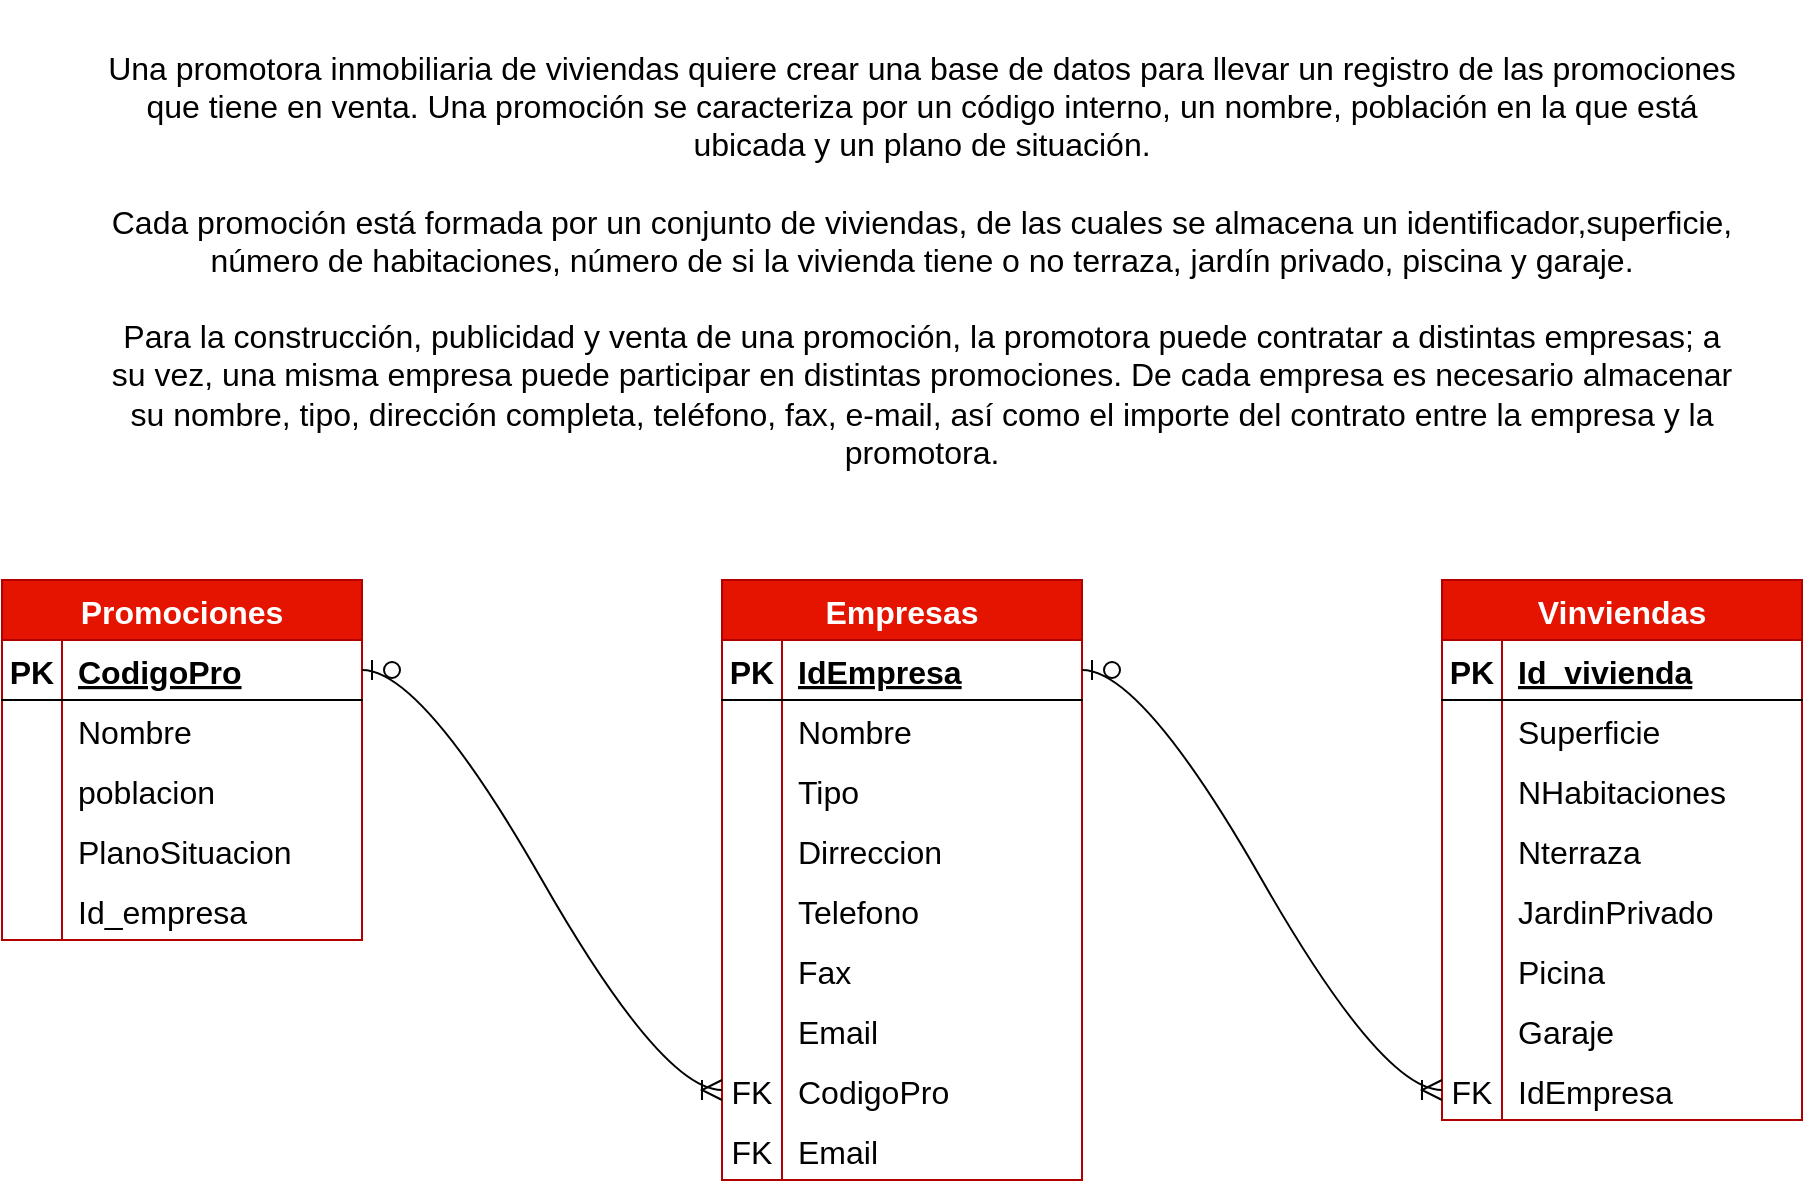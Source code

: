 <mxfile version="20.8.16" type="device"><diagram name="Página-1" id="qUyKsyEbyI2AXvlIV91n"><mxGraphModel dx="1514" dy="1114" grid="1" gridSize="10" guides="1" tooltips="1" connect="1" arrows="1" fold="1" page="0" pageScale="1" pageWidth="1169" pageHeight="827" math="0" shadow="0"><root><mxCell id="0"/><mxCell id="1" parent="0"/><mxCell id="lrRCBM94FA6W2qW3vVTv-1" value="&lt;p style=&quot;margin: 0px;&quot;&gt;Una promotora inmobiliaria de viviendas quiere crear una base de datos para llevar un&amp;nbsp;&lt;span style=&quot;background-color: initial;&quot;&gt;registro de las promociones que tiene en venta. Una promoción se caracteriza por un código interno, un nombre, población en la que está ubicada y un plano de situación.&lt;/span&gt;&lt;/p&gt;&lt;br&gt;&lt;p style=&quot;margin: 0px;&quot;&gt;Cada promoción está formada por un conjunto de viviendas, de las cuales se almacena un identificador,superficie, número de habitaciones, número de si la vivienda tiene o no terraza, jardín privado, piscina y garaje.&lt;/p&gt;&lt;br&gt;&lt;p style=&quot;margin: 0px;&quot;&gt;Para la construcción, publicidad y venta de una promoción, la promotora puede contratar a distintas empresas; a su vez, una misma empresa puede participar en distintas promociones. De cada empresa es necesario almacenar su nombre, tipo, dirección completa, teléfono, fax, e-mail, así como el importe del contrato entre la empresa y la promotora.&lt;/p&gt;" style="text;html=1;strokeColor=none;fillColor=none;align=center;verticalAlign=middle;whiteSpace=wrap;rounded=0;fontSize=16;" vertex="1" parent="1"><mxGeometry x="-220" y="-10" width="820" height="260" as="geometry"/></mxCell><mxCell id="lrRCBM94FA6W2qW3vVTv-3" value="Promociones" style="shape=table;startSize=30;container=1;collapsible=1;childLayout=tableLayout;fixedRows=1;rowLines=0;fontStyle=1;align=center;resizeLast=1;fontSize=16;fillColor=#e51400;fontColor=#ffffff;strokeColor=#B20000;" vertex="1" parent="1"><mxGeometry x="-270" y="280" width="180" height="180" as="geometry"/></mxCell><mxCell id="lrRCBM94FA6W2qW3vVTv-4" value="" style="shape=tableRow;horizontal=0;startSize=0;swimlaneHead=0;swimlaneBody=0;fillColor=none;collapsible=0;dropTarget=0;points=[[0,0.5],[1,0.5]];portConstraint=eastwest;top=0;left=0;right=0;bottom=1;fontSize=16;" vertex="1" parent="lrRCBM94FA6W2qW3vVTv-3"><mxGeometry y="30" width="180" height="30" as="geometry"/></mxCell><mxCell id="lrRCBM94FA6W2qW3vVTv-5" value="PK" style="shape=partialRectangle;connectable=0;fillColor=none;top=0;left=0;bottom=0;right=0;fontStyle=1;overflow=hidden;fontSize=16;" vertex="1" parent="lrRCBM94FA6W2qW3vVTv-4"><mxGeometry width="30" height="30" as="geometry"><mxRectangle width="30" height="30" as="alternateBounds"/></mxGeometry></mxCell><mxCell id="lrRCBM94FA6W2qW3vVTv-6" value="CodigoPro" style="shape=partialRectangle;connectable=0;fillColor=none;top=0;left=0;bottom=0;right=0;align=left;spacingLeft=6;fontStyle=5;overflow=hidden;fontSize=16;" vertex="1" parent="lrRCBM94FA6W2qW3vVTv-4"><mxGeometry x="30" width="150" height="30" as="geometry"><mxRectangle width="150" height="30" as="alternateBounds"/></mxGeometry></mxCell><mxCell id="lrRCBM94FA6W2qW3vVTv-7" value="" style="shape=tableRow;horizontal=0;startSize=0;swimlaneHead=0;swimlaneBody=0;fillColor=none;collapsible=0;dropTarget=0;points=[[0,0.5],[1,0.5]];portConstraint=eastwest;top=0;left=0;right=0;bottom=0;fontSize=16;" vertex="1" parent="lrRCBM94FA6W2qW3vVTv-3"><mxGeometry y="60" width="180" height="30" as="geometry"/></mxCell><mxCell id="lrRCBM94FA6W2qW3vVTv-8" value="" style="shape=partialRectangle;connectable=0;fillColor=none;top=0;left=0;bottom=0;right=0;editable=1;overflow=hidden;fontSize=16;" vertex="1" parent="lrRCBM94FA6W2qW3vVTv-7"><mxGeometry width="30" height="30" as="geometry"><mxRectangle width="30" height="30" as="alternateBounds"/></mxGeometry></mxCell><mxCell id="lrRCBM94FA6W2qW3vVTv-9" value="Nombre" style="shape=partialRectangle;connectable=0;fillColor=none;top=0;left=0;bottom=0;right=0;align=left;spacingLeft=6;overflow=hidden;fontSize=16;" vertex="1" parent="lrRCBM94FA6W2qW3vVTv-7"><mxGeometry x="30" width="150" height="30" as="geometry"><mxRectangle width="150" height="30" as="alternateBounds"/></mxGeometry></mxCell><mxCell id="lrRCBM94FA6W2qW3vVTv-10" value="" style="shape=tableRow;horizontal=0;startSize=0;swimlaneHead=0;swimlaneBody=0;fillColor=none;collapsible=0;dropTarget=0;points=[[0,0.5],[1,0.5]];portConstraint=eastwest;top=0;left=0;right=0;bottom=0;fontSize=16;" vertex="1" parent="lrRCBM94FA6W2qW3vVTv-3"><mxGeometry y="90" width="180" height="30" as="geometry"/></mxCell><mxCell id="lrRCBM94FA6W2qW3vVTv-11" value="" style="shape=partialRectangle;connectable=0;fillColor=none;top=0;left=0;bottom=0;right=0;editable=1;overflow=hidden;fontSize=16;" vertex="1" parent="lrRCBM94FA6W2qW3vVTv-10"><mxGeometry width="30" height="30" as="geometry"><mxRectangle width="30" height="30" as="alternateBounds"/></mxGeometry></mxCell><mxCell id="lrRCBM94FA6W2qW3vVTv-12" value="poblacion" style="shape=partialRectangle;connectable=0;fillColor=none;top=0;left=0;bottom=0;right=0;align=left;spacingLeft=6;overflow=hidden;fontSize=16;" vertex="1" parent="lrRCBM94FA6W2qW3vVTv-10"><mxGeometry x="30" width="150" height="30" as="geometry"><mxRectangle width="150" height="30" as="alternateBounds"/></mxGeometry></mxCell><mxCell id="lrRCBM94FA6W2qW3vVTv-13" value="" style="shape=tableRow;horizontal=0;startSize=0;swimlaneHead=0;swimlaneBody=0;fillColor=none;collapsible=0;dropTarget=0;points=[[0,0.5],[1,0.5]];portConstraint=eastwest;top=0;left=0;right=0;bottom=0;fontSize=16;" vertex="1" parent="lrRCBM94FA6W2qW3vVTv-3"><mxGeometry y="120" width="180" height="30" as="geometry"/></mxCell><mxCell id="lrRCBM94FA6W2qW3vVTv-14" value="" style="shape=partialRectangle;connectable=0;fillColor=none;top=0;left=0;bottom=0;right=0;editable=1;overflow=hidden;fontSize=16;" vertex="1" parent="lrRCBM94FA6W2qW3vVTv-13"><mxGeometry width="30" height="30" as="geometry"><mxRectangle width="30" height="30" as="alternateBounds"/></mxGeometry></mxCell><mxCell id="lrRCBM94FA6W2qW3vVTv-15" value="PlanoSituacion" style="shape=partialRectangle;connectable=0;fillColor=none;top=0;left=0;bottom=0;right=0;align=left;spacingLeft=6;overflow=hidden;fontSize=16;" vertex="1" parent="lrRCBM94FA6W2qW3vVTv-13"><mxGeometry x="30" width="150" height="30" as="geometry"><mxRectangle width="150" height="30" as="alternateBounds"/></mxGeometry></mxCell><mxCell id="lrRCBM94FA6W2qW3vVTv-54" value="" style="shape=tableRow;horizontal=0;startSize=0;swimlaneHead=0;swimlaneBody=0;fillColor=none;collapsible=0;dropTarget=0;points=[[0,0.5],[1,0.5]];portConstraint=eastwest;top=0;left=0;right=0;bottom=0;fontSize=16;" vertex="1" parent="lrRCBM94FA6W2qW3vVTv-3"><mxGeometry y="150" width="180" height="30" as="geometry"/></mxCell><mxCell id="lrRCBM94FA6W2qW3vVTv-55" value="" style="shape=partialRectangle;connectable=0;fillColor=none;top=0;left=0;bottom=0;right=0;editable=1;overflow=hidden;fontSize=16;" vertex="1" parent="lrRCBM94FA6W2qW3vVTv-54"><mxGeometry width="30" height="30" as="geometry"><mxRectangle width="30" height="30" as="alternateBounds"/></mxGeometry></mxCell><mxCell id="lrRCBM94FA6W2qW3vVTv-56" value="Id_empresa" style="shape=partialRectangle;connectable=0;fillColor=none;top=0;left=0;bottom=0;right=0;align=left;spacingLeft=6;overflow=hidden;fontSize=16;" vertex="1" parent="lrRCBM94FA6W2qW3vVTv-54"><mxGeometry x="30" width="150" height="30" as="geometry"><mxRectangle width="150" height="30" as="alternateBounds"/></mxGeometry></mxCell><mxCell id="lrRCBM94FA6W2qW3vVTv-16" value="Vinviendas" style="shape=table;startSize=30;container=1;collapsible=1;childLayout=tableLayout;fixedRows=1;rowLines=0;fontStyle=1;align=center;resizeLast=1;fontSize=16;fillColor=#e51400;fontColor=#ffffff;strokeColor=#B20000;" vertex="1" parent="1"><mxGeometry x="450" y="280" width="180" height="270" as="geometry"/></mxCell><mxCell id="lrRCBM94FA6W2qW3vVTv-17" value="" style="shape=tableRow;horizontal=0;startSize=0;swimlaneHead=0;swimlaneBody=0;fillColor=none;collapsible=0;dropTarget=0;points=[[0,0.5],[1,0.5]];portConstraint=eastwest;top=0;left=0;right=0;bottom=1;fontSize=16;" vertex="1" parent="lrRCBM94FA6W2qW3vVTv-16"><mxGeometry y="30" width="180" height="30" as="geometry"/></mxCell><mxCell id="lrRCBM94FA6W2qW3vVTv-18" value="PK" style="shape=partialRectangle;connectable=0;fillColor=none;top=0;left=0;bottom=0;right=0;fontStyle=1;overflow=hidden;fontSize=16;" vertex="1" parent="lrRCBM94FA6W2qW3vVTv-17"><mxGeometry width="30" height="30" as="geometry"><mxRectangle width="30" height="30" as="alternateBounds"/></mxGeometry></mxCell><mxCell id="lrRCBM94FA6W2qW3vVTv-19" value="Id_vivienda" style="shape=partialRectangle;connectable=0;fillColor=none;top=0;left=0;bottom=0;right=0;align=left;spacingLeft=6;fontStyle=5;overflow=hidden;fontSize=16;" vertex="1" parent="lrRCBM94FA6W2qW3vVTv-17"><mxGeometry x="30" width="150" height="30" as="geometry"><mxRectangle width="150" height="30" as="alternateBounds"/></mxGeometry></mxCell><mxCell id="lrRCBM94FA6W2qW3vVTv-20" value="" style="shape=tableRow;horizontal=0;startSize=0;swimlaneHead=0;swimlaneBody=0;fillColor=none;collapsible=0;dropTarget=0;points=[[0,0.5],[1,0.5]];portConstraint=eastwest;top=0;left=0;right=0;bottom=0;fontSize=16;" vertex="1" parent="lrRCBM94FA6W2qW3vVTv-16"><mxGeometry y="60" width="180" height="30" as="geometry"/></mxCell><mxCell id="lrRCBM94FA6W2qW3vVTv-21" value="" style="shape=partialRectangle;connectable=0;fillColor=none;top=0;left=0;bottom=0;right=0;editable=1;overflow=hidden;fontSize=16;" vertex="1" parent="lrRCBM94FA6W2qW3vVTv-20"><mxGeometry width="30" height="30" as="geometry"><mxRectangle width="30" height="30" as="alternateBounds"/></mxGeometry></mxCell><mxCell id="lrRCBM94FA6W2qW3vVTv-22" value="Superficie" style="shape=partialRectangle;connectable=0;fillColor=none;top=0;left=0;bottom=0;right=0;align=left;spacingLeft=6;overflow=hidden;fontSize=16;" vertex="1" parent="lrRCBM94FA6W2qW3vVTv-20"><mxGeometry x="30" width="150" height="30" as="geometry"><mxRectangle width="150" height="30" as="alternateBounds"/></mxGeometry></mxCell><mxCell id="lrRCBM94FA6W2qW3vVTv-23" value="" style="shape=tableRow;horizontal=0;startSize=0;swimlaneHead=0;swimlaneBody=0;fillColor=none;collapsible=0;dropTarget=0;points=[[0,0.5],[1,0.5]];portConstraint=eastwest;top=0;left=0;right=0;bottom=0;fontSize=16;" vertex="1" parent="lrRCBM94FA6W2qW3vVTv-16"><mxGeometry y="90" width="180" height="30" as="geometry"/></mxCell><mxCell id="lrRCBM94FA6W2qW3vVTv-24" value="" style="shape=partialRectangle;connectable=0;fillColor=none;top=0;left=0;bottom=0;right=0;editable=1;overflow=hidden;fontSize=16;" vertex="1" parent="lrRCBM94FA6W2qW3vVTv-23"><mxGeometry width="30" height="30" as="geometry"><mxRectangle width="30" height="30" as="alternateBounds"/></mxGeometry></mxCell><mxCell id="lrRCBM94FA6W2qW3vVTv-25" value="NHabitaciones" style="shape=partialRectangle;connectable=0;fillColor=none;top=0;left=0;bottom=0;right=0;align=left;spacingLeft=6;overflow=hidden;fontSize=16;" vertex="1" parent="lrRCBM94FA6W2qW3vVTv-23"><mxGeometry x="30" width="150" height="30" as="geometry"><mxRectangle width="150" height="30" as="alternateBounds"/></mxGeometry></mxCell><mxCell id="lrRCBM94FA6W2qW3vVTv-26" value="" style="shape=tableRow;horizontal=0;startSize=0;swimlaneHead=0;swimlaneBody=0;fillColor=none;collapsible=0;dropTarget=0;points=[[0,0.5],[1,0.5]];portConstraint=eastwest;top=0;left=0;right=0;bottom=0;fontSize=16;" vertex="1" parent="lrRCBM94FA6W2qW3vVTv-16"><mxGeometry y="120" width="180" height="30" as="geometry"/></mxCell><mxCell id="lrRCBM94FA6W2qW3vVTv-27" value="" style="shape=partialRectangle;connectable=0;fillColor=none;top=0;left=0;bottom=0;right=0;editable=1;overflow=hidden;fontSize=16;" vertex="1" parent="lrRCBM94FA6W2qW3vVTv-26"><mxGeometry width="30" height="30" as="geometry"><mxRectangle width="30" height="30" as="alternateBounds"/></mxGeometry></mxCell><mxCell id="lrRCBM94FA6W2qW3vVTv-28" value="Nterraza" style="shape=partialRectangle;connectable=0;fillColor=none;top=0;left=0;bottom=0;right=0;align=left;spacingLeft=6;overflow=hidden;fontSize=16;" vertex="1" parent="lrRCBM94FA6W2qW3vVTv-26"><mxGeometry x="30" width="150" height="30" as="geometry"><mxRectangle width="150" height="30" as="alternateBounds"/></mxGeometry></mxCell><mxCell id="lrRCBM94FA6W2qW3vVTv-29" value="" style="shape=tableRow;horizontal=0;startSize=0;swimlaneHead=0;swimlaneBody=0;fillColor=none;collapsible=0;dropTarget=0;points=[[0,0.5],[1,0.5]];portConstraint=eastwest;top=0;left=0;right=0;bottom=0;fontSize=16;" vertex="1" parent="lrRCBM94FA6W2qW3vVTv-16"><mxGeometry y="150" width="180" height="30" as="geometry"/></mxCell><mxCell id="lrRCBM94FA6W2qW3vVTv-30" value="" style="shape=partialRectangle;connectable=0;fillColor=none;top=0;left=0;bottom=0;right=0;editable=1;overflow=hidden;fontSize=16;" vertex="1" parent="lrRCBM94FA6W2qW3vVTv-29"><mxGeometry width="30" height="30" as="geometry"><mxRectangle width="30" height="30" as="alternateBounds"/></mxGeometry></mxCell><mxCell id="lrRCBM94FA6W2qW3vVTv-31" value="JardinPrivado" style="shape=partialRectangle;connectable=0;fillColor=none;top=0;left=0;bottom=0;right=0;align=left;spacingLeft=6;overflow=hidden;fontSize=16;" vertex="1" parent="lrRCBM94FA6W2qW3vVTv-29"><mxGeometry x="30" width="150" height="30" as="geometry"><mxRectangle width="150" height="30" as="alternateBounds"/></mxGeometry></mxCell><mxCell id="lrRCBM94FA6W2qW3vVTv-32" value="" style="shape=tableRow;horizontal=0;startSize=0;swimlaneHead=0;swimlaneBody=0;fillColor=none;collapsible=0;dropTarget=0;points=[[0,0.5],[1,0.5]];portConstraint=eastwest;top=0;left=0;right=0;bottom=0;fontSize=16;" vertex="1" parent="lrRCBM94FA6W2qW3vVTv-16"><mxGeometry y="180" width="180" height="30" as="geometry"/></mxCell><mxCell id="lrRCBM94FA6W2qW3vVTv-33" value="" style="shape=partialRectangle;connectable=0;fillColor=none;top=0;left=0;bottom=0;right=0;editable=1;overflow=hidden;fontSize=16;" vertex="1" parent="lrRCBM94FA6W2qW3vVTv-32"><mxGeometry width="30" height="30" as="geometry"><mxRectangle width="30" height="30" as="alternateBounds"/></mxGeometry></mxCell><mxCell id="lrRCBM94FA6W2qW3vVTv-34" value="Picina" style="shape=partialRectangle;connectable=0;fillColor=none;top=0;left=0;bottom=0;right=0;align=left;spacingLeft=6;overflow=hidden;fontSize=16;" vertex="1" parent="lrRCBM94FA6W2qW3vVTv-32"><mxGeometry x="30" width="150" height="30" as="geometry"><mxRectangle width="150" height="30" as="alternateBounds"/></mxGeometry></mxCell><mxCell id="lrRCBM94FA6W2qW3vVTv-35" value="" style="shape=tableRow;horizontal=0;startSize=0;swimlaneHead=0;swimlaneBody=0;fillColor=none;collapsible=0;dropTarget=0;points=[[0,0.5],[1,0.5]];portConstraint=eastwest;top=0;left=0;right=0;bottom=0;fontSize=16;" vertex="1" parent="lrRCBM94FA6W2qW3vVTv-16"><mxGeometry y="210" width="180" height="30" as="geometry"/></mxCell><mxCell id="lrRCBM94FA6W2qW3vVTv-36" value="" style="shape=partialRectangle;connectable=0;fillColor=none;top=0;left=0;bottom=0;right=0;editable=1;overflow=hidden;fontSize=16;" vertex="1" parent="lrRCBM94FA6W2qW3vVTv-35"><mxGeometry width="30" height="30" as="geometry"><mxRectangle width="30" height="30" as="alternateBounds"/></mxGeometry></mxCell><mxCell id="lrRCBM94FA6W2qW3vVTv-37" value="Garaje" style="shape=partialRectangle;connectable=0;fillColor=none;top=0;left=0;bottom=0;right=0;align=left;spacingLeft=6;overflow=hidden;fontSize=16;" vertex="1" parent="lrRCBM94FA6W2qW3vVTv-35"><mxGeometry x="30" width="150" height="30" as="geometry"><mxRectangle width="150" height="30" as="alternateBounds"/></mxGeometry></mxCell><mxCell id="lrRCBM94FA6W2qW3vVTv-73" value="" style="shape=tableRow;horizontal=0;startSize=0;swimlaneHead=0;swimlaneBody=0;fillColor=none;collapsible=0;dropTarget=0;points=[[0,0.5],[1,0.5]];portConstraint=eastwest;top=0;left=0;right=0;bottom=0;fontSize=16;" vertex="1" parent="lrRCBM94FA6W2qW3vVTv-16"><mxGeometry y="240" width="180" height="30" as="geometry"/></mxCell><mxCell id="lrRCBM94FA6W2qW3vVTv-74" value="FK" style="shape=partialRectangle;connectable=0;fillColor=none;top=0;left=0;bottom=0;right=0;editable=1;overflow=hidden;fontSize=16;" vertex="1" parent="lrRCBM94FA6W2qW3vVTv-73"><mxGeometry width="30" height="30" as="geometry"><mxRectangle width="30" height="30" as="alternateBounds"/></mxGeometry></mxCell><mxCell id="lrRCBM94FA6W2qW3vVTv-75" value="IdEmpresa" style="shape=partialRectangle;connectable=0;fillColor=none;top=0;left=0;bottom=0;right=0;align=left;spacingLeft=6;overflow=hidden;fontSize=16;" vertex="1" parent="lrRCBM94FA6W2qW3vVTv-73"><mxGeometry x="30" width="150" height="30" as="geometry"><mxRectangle width="150" height="30" as="alternateBounds"/></mxGeometry></mxCell><mxCell id="lrRCBM94FA6W2qW3vVTv-41" value="Empresas" style="shape=table;startSize=30;container=1;collapsible=1;childLayout=tableLayout;fixedRows=1;rowLines=0;fontStyle=1;align=center;resizeLast=1;fontSize=16;fillColor=#e51400;fontColor=#ffffff;strokeColor=#B20000;" vertex="1" parent="1"><mxGeometry x="90" y="280" width="180" height="300" as="geometry"/></mxCell><mxCell id="lrRCBM94FA6W2qW3vVTv-42" value="" style="shape=tableRow;horizontal=0;startSize=0;swimlaneHead=0;swimlaneBody=0;fillColor=none;collapsible=0;dropTarget=0;points=[[0,0.5],[1,0.5]];portConstraint=eastwest;top=0;left=0;right=0;bottom=1;fontSize=16;" vertex="1" parent="lrRCBM94FA6W2qW3vVTv-41"><mxGeometry y="30" width="180" height="30" as="geometry"/></mxCell><mxCell id="lrRCBM94FA6W2qW3vVTv-43" value="PK" style="shape=partialRectangle;connectable=0;fillColor=none;top=0;left=0;bottom=0;right=0;fontStyle=1;overflow=hidden;fontSize=16;" vertex="1" parent="lrRCBM94FA6W2qW3vVTv-42"><mxGeometry width="30" height="30" as="geometry"><mxRectangle width="30" height="30" as="alternateBounds"/></mxGeometry></mxCell><mxCell id="lrRCBM94FA6W2qW3vVTv-44" value="IdEmpresa" style="shape=partialRectangle;connectable=0;fillColor=none;top=0;left=0;bottom=0;right=0;align=left;spacingLeft=6;fontStyle=5;overflow=hidden;fontSize=16;" vertex="1" parent="lrRCBM94FA6W2qW3vVTv-42"><mxGeometry x="30" width="150" height="30" as="geometry"><mxRectangle width="150" height="30" as="alternateBounds"/></mxGeometry></mxCell><mxCell id="lrRCBM94FA6W2qW3vVTv-45" value="" style="shape=tableRow;horizontal=0;startSize=0;swimlaneHead=0;swimlaneBody=0;fillColor=none;collapsible=0;dropTarget=0;points=[[0,0.5],[1,0.5]];portConstraint=eastwest;top=0;left=0;right=0;bottom=0;fontSize=16;" vertex="1" parent="lrRCBM94FA6W2qW3vVTv-41"><mxGeometry y="60" width="180" height="30" as="geometry"/></mxCell><mxCell id="lrRCBM94FA6W2qW3vVTv-46" value="" style="shape=partialRectangle;connectable=0;fillColor=none;top=0;left=0;bottom=0;right=0;editable=1;overflow=hidden;fontSize=16;" vertex="1" parent="lrRCBM94FA6W2qW3vVTv-45"><mxGeometry width="30" height="30" as="geometry"><mxRectangle width="30" height="30" as="alternateBounds"/></mxGeometry></mxCell><mxCell id="lrRCBM94FA6W2qW3vVTv-47" value="Nombre" style="shape=partialRectangle;connectable=0;fillColor=none;top=0;left=0;bottom=0;right=0;align=left;spacingLeft=6;overflow=hidden;fontSize=16;" vertex="1" parent="lrRCBM94FA6W2qW3vVTv-45"><mxGeometry x="30" width="150" height="30" as="geometry"><mxRectangle width="150" height="30" as="alternateBounds"/></mxGeometry></mxCell><mxCell id="lrRCBM94FA6W2qW3vVTv-48" value="" style="shape=tableRow;horizontal=0;startSize=0;swimlaneHead=0;swimlaneBody=0;fillColor=none;collapsible=0;dropTarget=0;points=[[0,0.5],[1,0.5]];portConstraint=eastwest;top=0;left=0;right=0;bottom=0;fontSize=16;" vertex="1" parent="lrRCBM94FA6W2qW3vVTv-41"><mxGeometry y="90" width="180" height="30" as="geometry"/></mxCell><mxCell id="lrRCBM94FA6W2qW3vVTv-49" value="" style="shape=partialRectangle;connectable=0;fillColor=none;top=0;left=0;bottom=0;right=0;editable=1;overflow=hidden;fontSize=16;" vertex="1" parent="lrRCBM94FA6W2qW3vVTv-48"><mxGeometry width="30" height="30" as="geometry"><mxRectangle width="30" height="30" as="alternateBounds"/></mxGeometry></mxCell><mxCell id="lrRCBM94FA6W2qW3vVTv-50" value="Tipo" style="shape=partialRectangle;connectable=0;fillColor=none;top=0;left=0;bottom=0;right=0;align=left;spacingLeft=6;overflow=hidden;fontSize=16;" vertex="1" parent="lrRCBM94FA6W2qW3vVTv-48"><mxGeometry x="30" width="150" height="30" as="geometry"><mxRectangle width="150" height="30" as="alternateBounds"/></mxGeometry></mxCell><mxCell id="lrRCBM94FA6W2qW3vVTv-51" value="" style="shape=tableRow;horizontal=0;startSize=0;swimlaneHead=0;swimlaneBody=0;fillColor=none;collapsible=0;dropTarget=0;points=[[0,0.5],[1,0.5]];portConstraint=eastwest;top=0;left=0;right=0;bottom=0;fontSize=16;" vertex="1" parent="lrRCBM94FA6W2qW3vVTv-41"><mxGeometry y="120" width="180" height="30" as="geometry"/></mxCell><mxCell id="lrRCBM94FA6W2qW3vVTv-52" value="" style="shape=partialRectangle;connectable=0;fillColor=none;top=0;left=0;bottom=0;right=0;editable=1;overflow=hidden;fontSize=16;" vertex="1" parent="lrRCBM94FA6W2qW3vVTv-51"><mxGeometry width="30" height="30" as="geometry"><mxRectangle width="30" height="30" as="alternateBounds"/></mxGeometry></mxCell><mxCell id="lrRCBM94FA6W2qW3vVTv-53" value="Dirreccion" style="shape=partialRectangle;connectable=0;fillColor=none;top=0;left=0;bottom=0;right=0;align=left;spacingLeft=6;overflow=hidden;fontSize=16;" vertex="1" parent="lrRCBM94FA6W2qW3vVTv-51"><mxGeometry x="30" width="150" height="30" as="geometry"><mxRectangle width="150" height="30" as="alternateBounds"/></mxGeometry></mxCell><mxCell id="lrRCBM94FA6W2qW3vVTv-57" value="" style="shape=tableRow;horizontal=0;startSize=0;swimlaneHead=0;swimlaneBody=0;fillColor=none;collapsible=0;dropTarget=0;points=[[0,0.5],[1,0.5]];portConstraint=eastwest;top=0;left=0;right=0;bottom=0;fontSize=16;" vertex="1" parent="lrRCBM94FA6W2qW3vVTv-41"><mxGeometry y="150" width="180" height="30" as="geometry"/></mxCell><mxCell id="lrRCBM94FA6W2qW3vVTv-58" value="" style="shape=partialRectangle;connectable=0;fillColor=none;top=0;left=0;bottom=0;right=0;editable=1;overflow=hidden;fontSize=16;" vertex="1" parent="lrRCBM94FA6W2qW3vVTv-57"><mxGeometry width="30" height="30" as="geometry"><mxRectangle width="30" height="30" as="alternateBounds"/></mxGeometry></mxCell><mxCell id="lrRCBM94FA6W2qW3vVTv-59" value="Telefono" style="shape=partialRectangle;connectable=0;fillColor=none;top=0;left=0;bottom=0;right=0;align=left;spacingLeft=6;overflow=hidden;fontSize=16;" vertex="1" parent="lrRCBM94FA6W2qW3vVTv-57"><mxGeometry x="30" width="150" height="30" as="geometry"><mxRectangle width="150" height="30" as="alternateBounds"/></mxGeometry></mxCell><mxCell id="lrRCBM94FA6W2qW3vVTv-60" value="" style="shape=tableRow;horizontal=0;startSize=0;swimlaneHead=0;swimlaneBody=0;fillColor=none;collapsible=0;dropTarget=0;points=[[0,0.5],[1,0.5]];portConstraint=eastwest;top=0;left=0;right=0;bottom=0;fontSize=16;" vertex="1" parent="lrRCBM94FA6W2qW3vVTv-41"><mxGeometry y="180" width="180" height="30" as="geometry"/></mxCell><mxCell id="lrRCBM94FA6W2qW3vVTv-61" value="" style="shape=partialRectangle;connectable=0;fillColor=none;top=0;left=0;bottom=0;right=0;editable=1;overflow=hidden;fontSize=16;" vertex="1" parent="lrRCBM94FA6W2qW3vVTv-60"><mxGeometry width="30" height="30" as="geometry"><mxRectangle width="30" height="30" as="alternateBounds"/></mxGeometry></mxCell><mxCell id="lrRCBM94FA6W2qW3vVTv-62" value="Fax" style="shape=partialRectangle;connectable=0;fillColor=none;top=0;left=0;bottom=0;right=0;align=left;spacingLeft=6;overflow=hidden;fontSize=16;" vertex="1" parent="lrRCBM94FA6W2qW3vVTv-60"><mxGeometry x="30" width="150" height="30" as="geometry"><mxRectangle width="150" height="30" as="alternateBounds"/></mxGeometry></mxCell><mxCell id="lrRCBM94FA6W2qW3vVTv-63" value="" style="shape=tableRow;horizontal=0;startSize=0;swimlaneHead=0;swimlaneBody=0;fillColor=none;collapsible=0;dropTarget=0;points=[[0,0.5],[1,0.5]];portConstraint=eastwest;top=0;left=0;right=0;bottom=0;fontSize=16;" vertex="1" parent="lrRCBM94FA6W2qW3vVTv-41"><mxGeometry y="210" width="180" height="30" as="geometry"/></mxCell><mxCell id="lrRCBM94FA6W2qW3vVTv-64" value="" style="shape=partialRectangle;connectable=0;fillColor=none;top=0;left=0;bottom=0;right=0;editable=1;overflow=hidden;fontSize=16;" vertex="1" parent="lrRCBM94FA6W2qW3vVTv-63"><mxGeometry width="30" height="30" as="geometry"><mxRectangle width="30" height="30" as="alternateBounds"/></mxGeometry></mxCell><mxCell id="lrRCBM94FA6W2qW3vVTv-65" value="Email" style="shape=partialRectangle;connectable=0;fillColor=none;top=0;left=0;bottom=0;right=0;align=left;spacingLeft=6;overflow=hidden;fontSize=16;" vertex="1" parent="lrRCBM94FA6W2qW3vVTv-63"><mxGeometry x="30" width="150" height="30" as="geometry"><mxRectangle width="150" height="30" as="alternateBounds"/></mxGeometry></mxCell><mxCell id="lrRCBM94FA6W2qW3vVTv-66" value="" style="shape=tableRow;horizontal=0;startSize=0;swimlaneHead=0;swimlaneBody=0;fillColor=none;collapsible=0;dropTarget=0;points=[[0,0.5],[1,0.5]];portConstraint=eastwest;top=0;left=0;right=0;bottom=0;fontSize=16;" vertex="1" parent="lrRCBM94FA6W2qW3vVTv-41"><mxGeometry y="240" width="180" height="30" as="geometry"/></mxCell><mxCell id="lrRCBM94FA6W2qW3vVTv-67" value="FK" style="shape=partialRectangle;connectable=0;fillColor=none;top=0;left=0;bottom=0;right=0;editable=1;overflow=hidden;fontSize=16;" vertex="1" parent="lrRCBM94FA6W2qW3vVTv-66"><mxGeometry width="30" height="30" as="geometry"><mxRectangle width="30" height="30" as="alternateBounds"/></mxGeometry></mxCell><mxCell id="lrRCBM94FA6W2qW3vVTv-68" value="CodigoPro" style="shape=partialRectangle;connectable=0;fillColor=none;top=0;left=0;bottom=0;right=0;align=left;spacingLeft=6;overflow=hidden;fontSize=16;" vertex="1" parent="lrRCBM94FA6W2qW3vVTv-66"><mxGeometry x="30" width="150" height="30" as="geometry"><mxRectangle width="150" height="30" as="alternateBounds"/></mxGeometry></mxCell><mxCell id="lrRCBM94FA6W2qW3vVTv-69" value="" style="shape=tableRow;horizontal=0;startSize=0;swimlaneHead=0;swimlaneBody=0;fillColor=none;collapsible=0;dropTarget=0;points=[[0,0.5],[1,0.5]];portConstraint=eastwest;top=0;left=0;right=0;bottom=0;fontSize=16;" vertex="1" parent="lrRCBM94FA6W2qW3vVTv-41"><mxGeometry y="270" width="180" height="30" as="geometry"/></mxCell><mxCell id="lrRCBM94FA6W2qW3vVTv-70" value="FK" style="shape=partialRectangle;connectable=0;fillColor=none;top=0;left=0;bottom=0;right=0;editable=1;overflow=hidden;fontSize=16;" vertex="1" parent="lrRCBM94FA6W2qW3vVTv-69"><mxGeometry width="30" height="30" as="geometry"><mxRectangle width="30" height="30" as="alternateBounds"/></mxGeometry></mxCell><mxCell id="lrRCBM94FA6W2qW3vVTv-71" value="Email" style="shape=partialRectangle;connectable=0;fillColor=none;top=0;left=0;bottom=0;right=0;align=left;spacingLeft=6;overflow=hidden;fontSize=16;" vertex="1" parent="lrRCBM94FA6W2qW3vVTv-69"><mxGeometry x="30" width="150" height="30" as="geometry"><mxRectangle width="150" height="30" as="alternateBounds"/></mxGeometry></mxCell><mxCell id="lrRCBM94FA6W2qW3vVTv-72" value="" style="edgeStyle=entityRelationEdgeStyle;fontSize=12;html=1;endArrow=ERoneToMany;startArrow=ERzeroToOne;rounded=0;startSize=8;endSize=8;curved=1;exitX=1;exitY=0.5;exitDx=0;exitDy=0;entryX=0;entryY=0.5;entryDx=0;entryDy=0;" edge="1" parent="1" source="lrRCBM94FA6W2qW3vVTv-4" target="lrRCBM94FA6W2qW3vVTv-66"><mxGeometry width="100" height="100" relative="1" as="geometry"><mxPoint x="-80" y="420" as="sourcePoint"/><mxPoint x="20" y="320" as="targetPoint"/></mxGeometry></mxCell><mxCell id="lrRCBM94FA6W2qW3vVTv-79" value="" style="edgeStyle=entityRelationEdgeStyle;fontSize=12;html=1;endArrow=ERoneToMany;startArrow=ERzeroToOne;rounded=0;startSize=8;endSize=8;curved=1;exitX=1;exitY=0.5;exitDx=0;exitDy=0;entryX=0;entryY=0.5;entryDx=0;entryDy=0;" edge="1" parent="1" source="lrRCBM94FA6W2qW3vVTv-42" target="lrRCBM94FA6W2qW3vVTv-73"><mxGeometry width="100" height="100" relative="1" as="geometry"><mxPoint x="270" y="325" as="sourcePoint"/><mxPoint x="370" y="530" as="targetPoint"/></mxGeometry></mxCell></root></mxGraphModel></diagram></mxfile>
